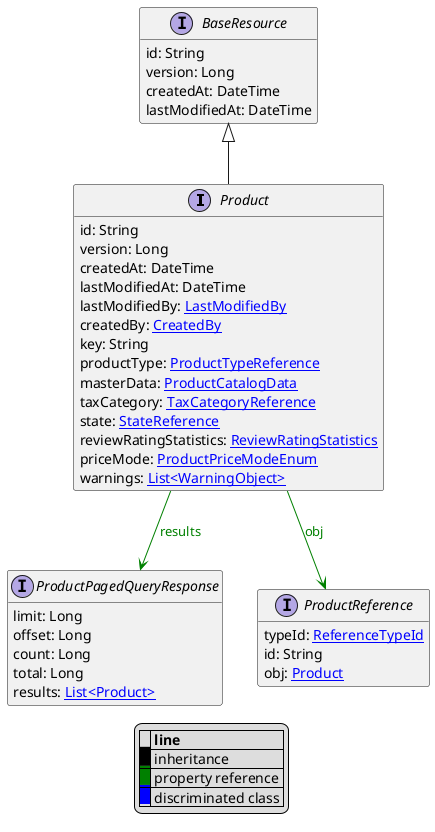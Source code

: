 @startuml

hide empty fields
hide empty methods
legend
|= |= line |
|<back:black>   </back>| inheritance |
|<back:green>   </back>| property reference |
|<back:blue>   </back>| discriminated class |
endlegend
interface Product [[Product.svg]] extends BaseResource {
    id: String
    version: Long
    createdAt: DateTime
    lastModifiedAt: DateTime
    lastModifiedBy: [[LastModifiedBy.svg LastModifiedBy]]
    createdBy: [[CreatedBy.svg CreatedBy]]
    key: String
    productType: [[ProductTypeReference.svg ProductTypeReference]]
    masterData: [[ProductCatalogData.svg ProductCatalogData]]
    taxCategory: [[TaxCategoryReference.svg TaxCategoryReference]]
    state: [[StateReference.svg StateReference]]
    reviewRatingStatistics: [[ReviewRatingStatistics.svg ReviewRatingStatistics]]
    priceMode: [[ProductPriceModeEnum.svg ProductPriceModeEnum]]
    warnings: [[WarningObject.svg List<WarningObject>]]
}
interface BaseResource [[BaseResource.svg]]  {
    id: String
    version: Long
    createdAt: DateTime
    lastModifiedAt: DateTime
}


interface ProductPagedQueryResponse [[ProductPagedQueryResponse.svg]]  {
    limit: Long
    offset: Long
    count: Long
    total: Long
    results: [[Product.svg List<Product>]]
}
interface ProductReference [[ProductReference.svg]]  {
    typeId: [[ReferenceTypeId.svg ReferenceTypeId]]
    id: String
    obj: [[Product.svg Product]]
}

Product --> ProductPagedQueryResponse #green;text:green : "results"
Product --> ProductReference #green;text:green : "obj"
@enduml
